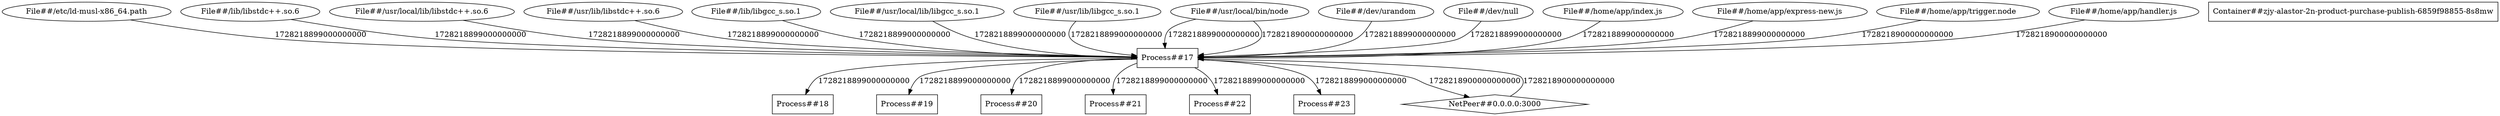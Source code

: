 digraph G {
	"File##/etc/ld-musl-x86_64.path"->"Process##17"[ label="1728218899000000000" ];
	"File##/lib/libstdc++.so.6"->"Process##17"[ label="1728218899000000000" ];
	"File##/usr/local/lib/libstdc++.so.6"->"Process##17"[ label="1728218899000000000" ];
	"File##/usr/lib/libstdc++.so.6"->"Process##17"[ label="1728218899000000000" ];
	"File##/lib/libgcc_s.so.1"->"Process##17"[ label="1728218899000000000" ];
	"File##/usr/local/lib/libgcc_s.so.1"->"Process##17"[ label="1728218899000000000" ];
	"File##/usr/lib/libgcc_s.so.1"->"Process##17"[ label="1728218899000000000" ];
	"Process##17"->"Process##18"[ label="1728218899000000000" ];
	"Process##17"->"Process##19"[ label="1728218899000000000" ];
	"Process##17"->"Process##20"[ label="1728218899000000000" ];
	"Process##17"->"Process##21"[ label="1728218899000000000" ];
	"Process##17"->"Process##22"[ label="1728218899000000000" ];
	"File##/usr/local/bin/node"->"Process##17"[ label="1728218899000000000" ];
	"File##/dev/urandom"->"Process##17"[ label="1728218899000000000" ];
	"Process##17"->"Process##23"[ label="1728218899000000000" ];
	"File##/dev/null"->"Process##17"[ label="1728218899000000000" ];
	"File##/home/app/index.js"->"Process##17"[ label="1728218899000000000" ];
	"File##/home/app/express-new.js"->"Process##17"[ label="1728218899000000000" ];
	"File##/usr/local/bin/node"->"Process##17"[ label="1728218900000000000" ];
	"File##/home/app/trigger.node"->"Process##17"[ label="1728218900000000000" ];
	"File##/home/app/handler.js"->"Process##17"[ label="1728218900000000000" ];
	"Process##17"->"NetPeer##0.0.0.0:3000"[ label="1728218900000000000" ];
	"NetPeer##0.0.0.0:3000"->"Process##17"[ label="1728218900000000000" ];
	"Container##zjy-alastor-2n-product-purchase-publish-6859f98855-8s8mw" [ shape="box" ];
	"File##/dev/null" [ shape="ellipse" ];
	"File##/dev/urandom" [ shape="ellipse" ];
	"File##/etc/ld-musl-x86_64.path" [ shape="ellipse" ];
	"File##/home/app/express-new.js" [ shape="ellipse" ];
	"File##/home/app/handler.js" [ shape="ellipse" ];
	"File##/home/app/index.js" [ shape="ellipse" ];
	"File##/home/app/trigger.node" [ shape="ellipse" ];
	"File##/lib/libgcc_s.so.1" [ shape="ellipse" ];
	"File##/lib/libstdc++.so.6" [ shape="ellipse" ];
	"File##/usr/lib/libgcc_s.so.1" [ shape="ellipse" ];
	"File##/usr/lib/libstdc++.so.6" [ shape="ellipse" ];
	"File##/usr/local/bin/node" [ shape="ellipse" ];
	"File##/usr/local/lib/libgcc_s.so.1" [ shape="ellipse" ];
	"File##/usr/local/lib/libstdc++.so.6" [ shape="ellipse" ];
	"NetPeer##0.0.0.0:3000" [ shape="diamond" ];
	"Process##17" [ shape="box" ];
	"Process##18" [ shape="box" ];
	"Process##19" [ shape="box" ];
	"Process##20" [ shape="box" ];
	"Process##21" [ shape="box" ];
	"Process##22" [ shape="box" ];
	"Process##23" [ shape="box" ];

}
